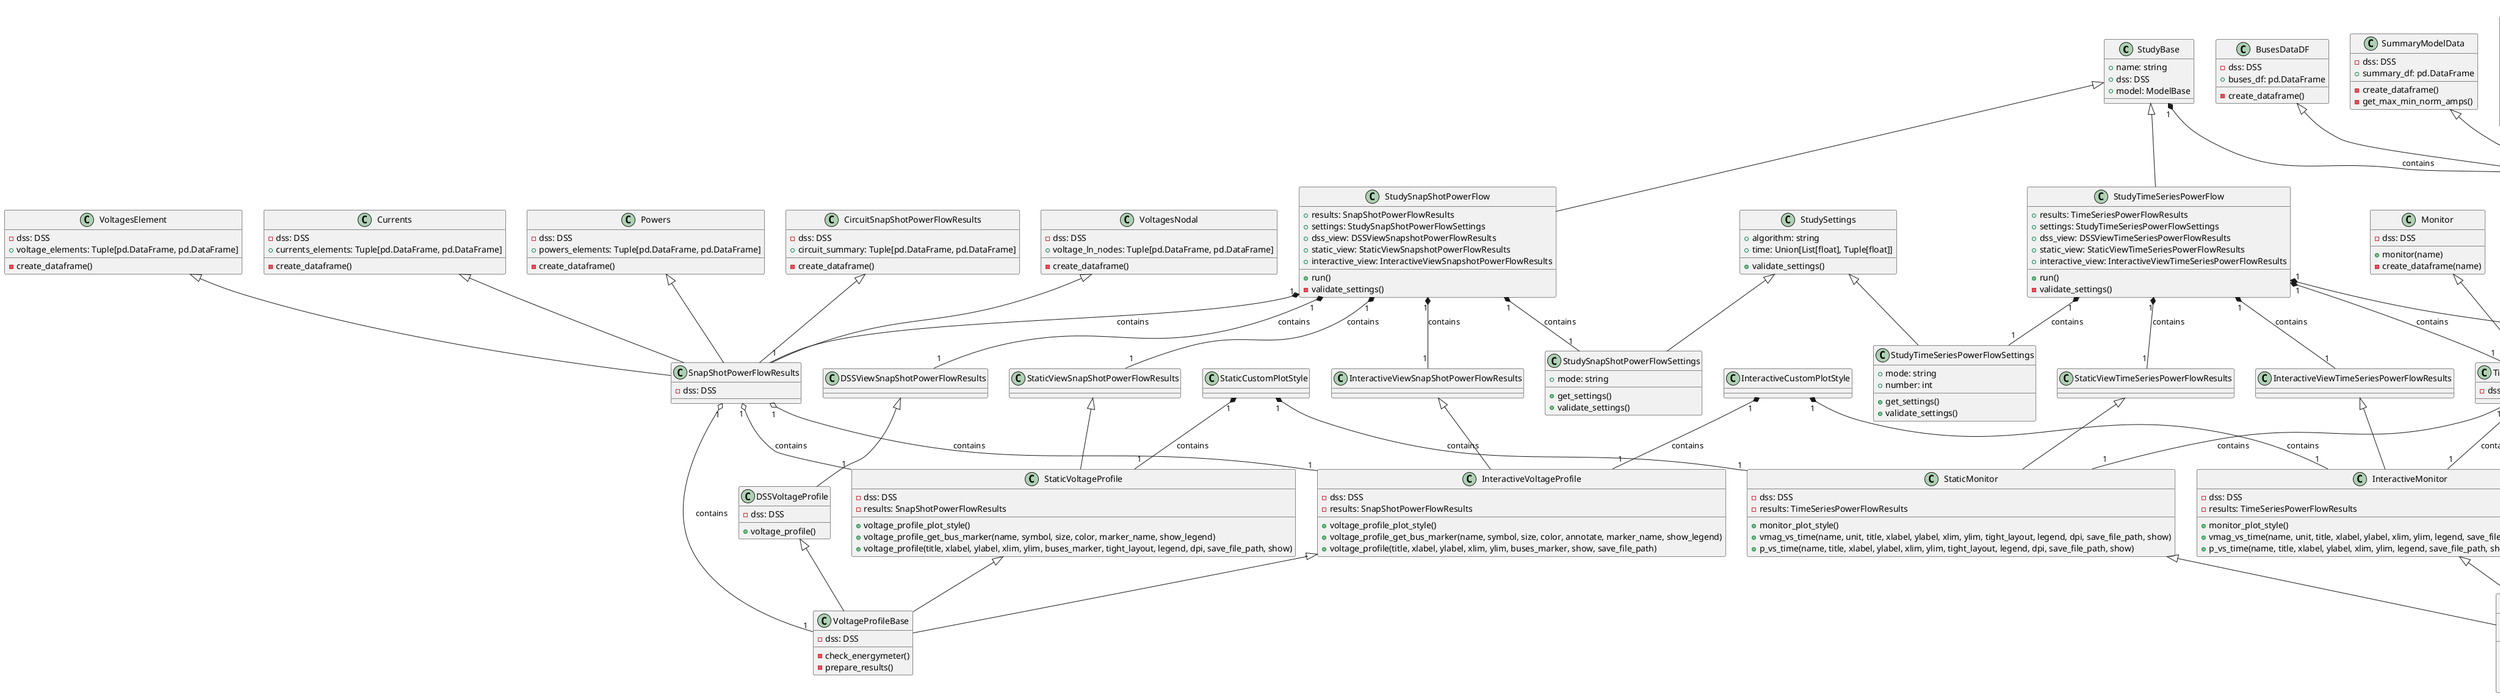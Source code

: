 @startuml
'https://plantuml.com/class-diagram

StudyBase <|-- StudySnapShotPowerFlow
StudyBase <|-- StudyTimeSeriesPowerFlow
'StudyBase <|-- StudyShortCircuit

StudyBase "1" *-- "1" ModelBase : contains
ElementDataDFs <|-- ModelBase
BusesDataDF <|-- ModelBase
SummaryModelData <|-- ModelBase
ElementData <|-- ModelBase
SegmentsDF <|-- ModelBase
ModelUtils <|-- ModelBase

VoltagesNodal <|-- SnapShotPowerFlowResults
VoltagesElement <|-- SnapShotPowerFlowResults
Currents <|-- SnapShotPowerFlowResults
Powers <|-- SnapShotPowerFlowResults
CircuitSnapShotPowerFlowResults <|-- SnapShotPowerFlowResults

EnergyMeters <|-- TimeSeriesPowerFlowResults
Monitor <|-- TimeSeriesPowerFlowResults

'SnapShotPowerFlowResults <|-- TimeSeriesPowerFlowResults

StudySnapShotPowerFlow "1" *-- "1" SnapShotPowerFlowResults : contains
StudySnapShotPowerFlow "1" *-- "1" StudySnapShotPowerFlowSettings : contains
StudySnapShotPowerFlow "1" *-- "1" DSSViewSnapShotPowerFlowResults : contains
StudySnapShotPowerFlow "1" *-- "1" StaticViewSnapShotPowerFlowResults : contains
StudySnapShotPowerFlow "1" *-- "1" InteractiveViewSnapShotPowerFlowResults : contains

StudyTimeSeriesPowerFlow "1" *-- "1" TimeSeriesPowerFlowResults : contains
StudyTimeSeriesPowerFlow "1" *-- "1" StudyTimeSeriesPowerFlowSettings : contains
StudyTimeSeriesPowerFlow "1" *-- "1" DSSViewTimeSeriesPowerFlowResults : contains
StudyTimeSeriesPowerFlow "1" *-- "1" StaticViewTimeSeriesPowerFlowResults : contains
StudyTimeSeriesPowerFlow "1" *-- "1" InteractiveViewTimeSeriesPowerFlowResults : contains


DSSViewSnapShotPowerFlowResults <|-- DSSVoltageProfile
StaticViewSnapShotPowerFlowResults <|-- StaticVoltageProfile
InteractiveViewSnapShotPowerFlowResults <|-- InteractiveVoltageProfile

DSSVoltageProfile <|-- VoltageProfileBase
InteractiveVoltageProfile <|-- VoltageProfileBase
StaticVoltageProfile <|-- VoltageProfileBase

DSSMonitor <|-- MonitorBase
InteractiveMonitor <|-- MonitorBase
StaticMonitor <|-- MonitorBase

DSSViewTimeSeriesPowerFlowResults <|-- DSSMonitor
StaticViewTimeSeriesPowerFlowResults <|-- StaticMonitor
InteractiveViewTimeSeriesPowerFlowResults <|-- InteractiveMonitor

InteractiveCustomPlotStyle "1" *-- "1" InteractiveVoltageProfile : contains
StaticCustomPlotStyle "1" *-- "1" StaticVoltageProfile : contains

InteractiveCustomPlotStyle "1" *-- "1" InteractiveMonitor : contains
StaticCustomPlotStyle "1" *-- "1" StaticMonitor : contains

'StudyShortCircuit "1" *-- "1" ShortCircuitResults : contains

SnapShotPowerFlowResults "1" o-- "1" VoltageProfileBase : contains
SnapShotPowerFlowResults "1" o-- "1" StaticVoltageProfile : contains
SnapShotPowerFlowResults "1" o-- "1" InteractiveVoltageProfile : contains

TimeSeriesPowerFlowResults "1" o-- "1" MonitorBase : contains
TimeSeriesPowerFlowResults "1" o-- "1" StaticMonitor : contains
TimeSeriesPowerFlowResults "1" o-- "1" InteractiveMonitor : contains

'VoltageProfile <|-- ViewSnapShotPowerFlowResults
'ViewSnapShotPowerFlowResults "1" o-- "1" SnapshotPowerFlowResults : contains
'ViewTemporalResults "1" o-- "1" TemporalResults : contains
'
'
'ViewSnapshotPowerFlowResults <|-- ViewResults
'ViewTemporalResults <|-- ViewResults
'ViewResults "1" o-- "1" Results : contains

StudySettings <|-- StudySnapShotPowerFlowSettings
StudySettings <|-- StudyTimeSeriesPowerFlowSettings


class DSSUtils {
    -dss: DSS

    +compile_dss(dss_file: string)
    +solve_snapshot(control_mode: string, max_control_iter: int)
    +dss_command(command: string)
}

class StudyBase {
    +name: string
    +dss: DSS
    +model: ModelBase
}


class StudySnapShotPowerFlow {
    +results: SnapShotPowerFlowResults
    +settings: StudySnapShotPowerFlowSettings
    +dss_view: DSSViewSnapshotPowerFlowResults
    +static_view: StaticViewSnapshotPowerFlowResults
    +interactive_view: InteractiveViewSnapshotPowerFlowResults
    +run()
    -validate_settings()
}

class StudyTimeSeriesPowerFlow {
    +results: TimeSeriesPowerFlowResults
    +settings: StudyTimeSeriesPowerFlowSettings
    +dss_view: DSSViewTimeSeriesPowerFlowResults
    +static_view: StaticViewTimeSeriesPowerFlowResults
    +interactive_view: InteractiveViewTimeSeriesPowerFlowResults
    +run()
    -validate_settings()
}

class StudySnapShotPowerFlowSettings {
    +mode: string
    +get_settings()
    +validate_settings()
}

class StudyTimeSeriesPowerFlowSettings {
    +mode: string
    +number: int
    +get_settings()
    +validate_settings()
}

class StudySettings {
    +algorithm: string
    +time: Union[List[float], Tuple[float]]
    +validate_settings()
}


class ModelBase {
    -dss: DSS
}

class ElementDataDFs {
    -dss: DSS
    +lines_df: pd.DataFrame
    +transformers_df: pd.DataFrame
    +meters_df: pd.DataFrame
    +generators_df: pd.DataFrame
    +vsources_df: pd.DataFrame
    +regcontrols_df: pd.DataFrame
    +loads_df: pd.DataFrame

    -create_dataframe(element: DSS.Element)
}

class BusesDataDF {
    -dss: DSS
    +buses_df: pd.DataFrame

    -create_dataframe()
}

class SummaryModelData {
    -dss: DSS
    +summary_df: pd.DataFrame

    -create_dataframe()
    -get_max_min_norm_amps()
}

class ElementData {
    -dss: DSS
    +element_data(element_class: string, element_name: string): pd.DataFrame
    +edit_element(element_class: string, element_name: string, properties: dict)
    +add_element(element_class: string, element_name: string, properties: dict)
    +add_line_in_vsource(add_meter: Bool)
    -add_meter(meter_name: str, element: str, terminal: int)
    -is_element_in_model(element_class: string, element_name: string)
}

class SegmentsDF {
    -dss: DSS
    +segments_df: pd.DataFrame

    -create_dataframe()
}

class ModelUtils {
    -dss: DSS
    +is_element_in_model(element_class: str, element_name: str): Bool
    +disable_elements_type(element_type: str)
}

class SnapShotPowerFlowResults {
    -dss: DSS
}

class TimeSeriesPowerFlowResults {
    -dss: DSS
}

class VoltagesNodal {
    -dss: DSS
    +voltage_ln_nodes: Tuple[pd.DataFrame, pd.DataFrame]

    -create_dataframe()
}

class VoltagesElement {
    -dss: DSS
    +voltage_elements: Tuple[pd.DataFrame, pd.DataFrame]

    -create_dataframe()
}

class Currents {
    -dss: DSS
    +currents_elements: Tuple[pd.DataFrame, pd.DataFrame]

    -create_dataframe()
}

class Powers {
    -dss: DSS
    +powers_elements: Tuple[pd.DataFrame, pd.DataFrame]

    -create_dataframe()
}

class CircuitSnapShotPowerFlowResults {
    -dss: DSS
    +circuit_summary: Tuple[pd.DataFrame, pd.DataFrame]

    -create_dataframe()
}


class DSSVoltageProfile {
    -dss: DSS
    +voltage_profile()

}

class StaticVoltageProfile {
    -dss: DSS
    -results: SnapShotPowerFlowResults
    +voltage_profile_plot_style()
    +voltage_profile_get_bus_marker(name, symbol, size, color, marker_name, show_legend)
    +voltage_profile(title, xlabel, ylabel, xlim, ylim, buses_marker, tight_layout, legend, dpi, save_file_path, show)
}


class InteractiveVoltageProfile {
    -dss: DSS
    -results: SnapShotPowerFlowResults
    +voltage_profile_plot_style()
    +voltage_profile_get_bus_marker(name, symbol, size, color, annotate, marker_name, show_legend)
    +voltage_profile(title, xlabel, ylabel, xlim, ylim, buses_marker, show, save_file_path)
}

class VoltageProfileBase {
    -dss: DSS
    -check_energymeter()
    -prepare_results()

}

class EnergyMeters {
    -dss: DSS
    +energymeters()
    -create_dataframe()
}

class Monitor {
    -dss: DSS
    +monitor(name)
    -create_dataframe(name)
}


class DSSMonitor {
    -dss: DSS
    +vmag_vs_time(name, unit)
    +p_vs_time(name)

}

class StaticMonitor {
    -dss: DSS
    -results: TimeSeriesPowerFlowResults
    +monitor_plot_style()
    +vmag_vs_time(name, unit, title, xlabel, ylabel, xlim, ylim, tight_layout, legend, dpi, save_file_path, show)
    +p_vs_time(name, title, xlabel, ylabel, xlim, ylim, tight_layout, legend, dpi, save_file_path, show)
}

class InteractiveMonitor {
    -dss: DSS
    -results: TimeSeriesPowerFlowResults
    +monitor_plot_style()
    +vmag_vs_time(name, unit, title, xlabel, ylabel, xlim, ylim, legend, save_file_path, show, get_fig_obj)
    +p_vs_time(name, title, xlabel, ylabel, xlim, ylim, legend, save_file_path, show, get_fig_obj)
}

class MonitorBase {
    -dss: DSS
    -results: TimeSeriesPowerFlowResults
    -check_v_monitor(name)
    -organize_v_results(name)
    -check_p_monitor(name)
    -organize_p_results(name)
}

@enduml
